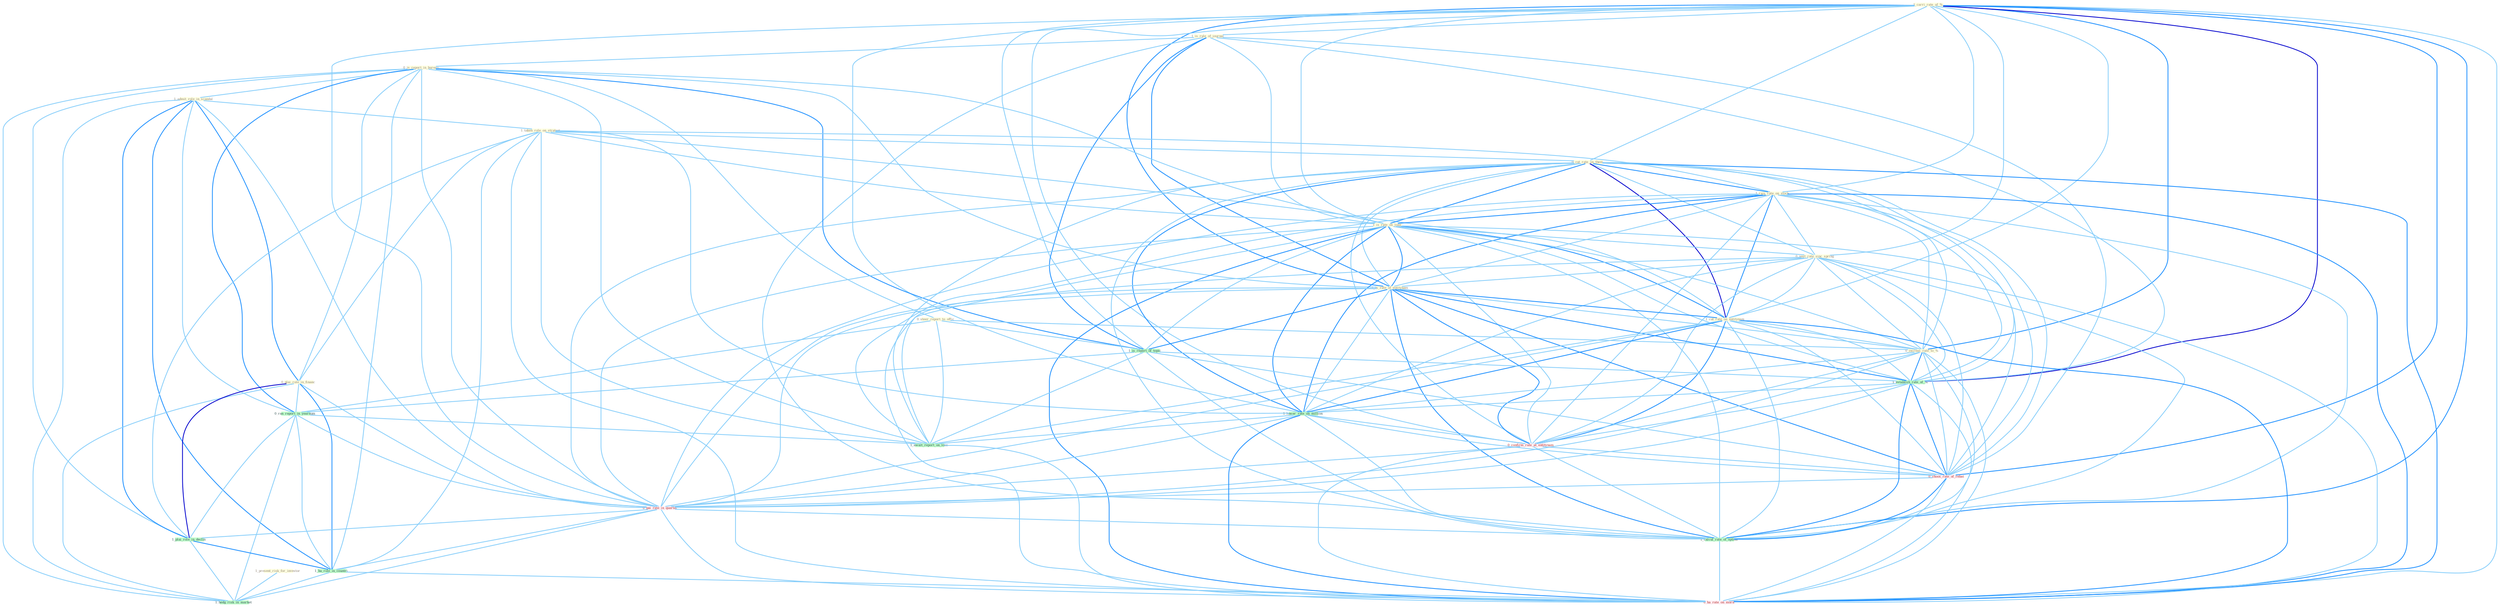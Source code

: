 Graph G{ 
    node
    [shape=polygon,style=filled,width=.5,height=.06,color="#BDFCC9",fixedsize=true,fontsize=4,
    fontcolor="#2f4f4f"];
    {node
    [color="#ffffe0", fontcolor="#8b7d6b"] "1_carri_rate_of_% " "1_is_rule_of_journal " "1_present_risk_for_investor " "0_is_report_in_bureau " "1_admit_role_in_scandal " "1_taken_role_on_strategi " "0_steer_report_to_offic " "0_cut_rate_on_them " "1_rais_rate_on_stock " "1_is_rate_on_loan " "0_post_rate_sinc_spring " "1_is_rate_of_entitynam " "0_plai_role_in_financ " "1_cut_rate_on_entitynam " "0_increas_rate_to_% "}
{node [color="#fff0f5", fontcolor="#b22222"] "0_confirm_rate_at_entitynam " "0_choos_rate_of_rebat " "0_pai_rate_in_quarter " "0_ha_rate_on_morn "}
edge [color="#B0E2FF"];

	"1_carri_rate_of_% " -- "1_is_rule_of_journal " [w="1", color="#87cefa" ];
	"1_carri_rate_of_% " -- "0_cut_rate_on_them " [w="1", color="#87cefa" ];
	"1_carri_rate_of_% " -- "1_rais_rate_on_stock " [w="1", color="#87cefa" ];
	"1_carri_rate_of_% " -- "1_is_rate_on_loan " [w="1", color="#87cefa" ];
	"1_carri_rate_of_% " -- "0_post_rate_sinc_spring " [w="1", color="#87cefa" ];
	"1_carri_rate_of_% " -- "1_is_rate_of_entitynam " [w="2", color="#1e90ff" , len=0.8];
	"1_carri_rate_of_% " -- "1_cut_rate_on_entitynam " [w="1", color="#87cefa" ];
	"1_carri_rate_of_% " -- "0_increas_rate_to_% " [w="2", color="#1e90ff" , len=0.8];
	"1_carri_rate_of_% " -- "1_is_report_of_topic " [w="1", color="#87cefa" ];
	"1_carri_rate_of_% " -- "1_establish_rate_of_% " [w="3", color="#0000cd" , len=0.6];
	"1_carri_rate_of_% " -- "1_lower_rate_on_million " [w="1", color="#87cefa" ];
	"1_carri_rate_of_% " -- "0_confirm_rate_at_entitynam " [w="1", color="#87cefa" ];
	"1_carri_rate_of_% " -- "0_choos_rate_of_rebat " [w="2", color="#1e90ff" , len=0.8];
	"1_carri_rate_of_% " -- "0_pai_rate_in_quarter " [w="1", color="#87cefa" ];
	"1_carri_rate_of_% " -- "1_calcul_rate_of_option " [w="2", color="#1e90ff" , len=0.8];
	"1_carri_rate_of_% " -- "0_ha_rate_on_morn " [w="1", color="#87cefa" ];
	"1_is_rule_of_journal " -- "0_is_report_in_bureau " [w="1", color="#87cefa" ];
	"1_is_rule_of_journal " -- "1_is_rate_on_loan " [w="1", color="#87cefa" ];
	"1_is_rule_of_journal " -- "1_is_rate_of_entitynam " [w="2", color="#1e90ff" , len=0.8];
	"1_is_rule_of_journal " -- "1_is_report_of_topic " [w="2", color="#1e90ff" , len=0.8];
	"1_is_rule_of_journal " -- "1_establish_rate_of_% " [w="1", color="#87cefa" ];
	"1_is_rule_of_journal " -- "0_choos_rate_of_rebat " [w="1", color="#87cefa" ];
	"1_is_rule_of_journal " -- "1_calcul_rate_of_option " [w="1", color="#87cefa" ];
	"1_present_risk_for_investor " -- "1_hedg_risk_in_market " [w="1", color="#87cefa" ];
	"0_is_report_in_bureau " -- "1_admit_role_in_scandal " [w="1", color="#87cefa" ];
	"0_is_report_in_bureau " -- "0_steer_report_to_offic " [w="1", color="#87cefa" ];
	"0_is_report_in_bureau " -- "1_is_rate_on_loan " [w="1", color="#87cefa" ];
	"0_is_report_in_bureau " -- "1_is_rate_of_entitynam " [w="1", color="#87cefa" ];
	"0_is_report_in_bureau " -- "0_plai_role_in_financ " [w="1", color="#87cefa" ];
	"0_is_report_in_bureau " -- "1_is_report_of_topic " [w="2", color="#1e90ff" , len=0.8];
	"0_is_report_in_bureau " -- "0_ran_report_in_yearnum " [w="2", color="#1e90ff" , len=0.8];
	"0_is_report_in_bureau " -- "1_await_report_on_loss " [w="1", color="#87cefa" ];
	"0_is_report_in_bureau " -- "0_pai_rate_in_quarter " [w="1", color="#87cefa" ];
	"0_is_report_in_bureau " -- "1_plai_role_in_declin " [w="1", color="#87cefa" ];
	"0_is_report_in_bureau " -- "1_ha_role_in_countri " [w="1", color="#87cefa" ];
	"0_is_report_in_bureau " -- "1_hedg_risk_in_market " [w="1", color="#87cefa" ];
	"1_admit_role_in_scandal " -- "1_taken_role_on_strategi " [w="1", color="#87cefa" ];
	"1_admit_role_in_scandal " -- "0_plai_role_in_financ " [w="2", color="#1e90ff" , len=0.8];
	"1_admit_role_in_scandal " -- "0_ran_report_in_yearnum " [w="1", color="#87cefa" ];
	"1_admit_role_in_scandal " -- "0_pai_rate_in_quarter " [w="1", color="#87cefa" ];
	"1_admit_role_in_scandal " -- "1_plai_role_in_declin " [w="2", color="#1e90ff" , len=0.8];
	"1_admit_role_in_scandal " -- "1_ha_role_in_countri " [w="2", color="#1e90ff" , len=0.8];
	"1_admit_role_in_scandal " -- "1_hedg_risk_in_market " [w="1", color="#87cefa" ];
	"1_taken_role_on_strategi " -- "0_cut_rate_on_them " [w="1", color="#87cefa" ];
	"1_taken_role_on_strategi " -- "1_rais_rate_on_stock " [w="1", color="#87cefa" ];
	"1_taken_role_on_strategi " -- "1_is_rate_on_loan " [w="1", color="#87cefa" ];
	"1_taken_role_on_strategi " -- "0_plai_role_in_financ " [w="1", color="#87cefa" ];
	"1_taken_role_on_strategi " -- "1_cut_rate_on_entitynam " [w="1", color="#87cefa" ];
	"1_taken_role_on_strategi " -- "1_lower_rate_on_million " [w="1", color="#87cefa" ];
	"1_taken_role_on_strategi " -- "1_await_report_on_loss " [w="1", color="#87cefa" ];
	"1_taken_role_on_strategi " -- "1_plai_role_in_declin " [w="1", color="#87cefa" ];
	"1_taken_role_on_strategi " -- "1_ha_role_in_countri " [w="1", color="#87cefa" ];
	"1_taken_role_on_strategi " -- "0_ha_rate_on_morn " [w="1", color="#87cefa" ];
	"0_steer_report_to_offic " -- "0_increas_rate_to_% " [w="1", color="#87cefa" ];
	"0_steer_report_to_offic " -- "1_is_report_of_topic " [w="1", color="#87cefa" ];
	"0_steer_report_to_offic " -- "0_ran_report_in_yearnum " [w="1", color="#87cefa" ];
	"0_steer_report_to_offic " -- "1_await_report_on_loss " [w="1", color="#87cefa" ];
	"0_cut_rate_on_them " -- "1_rais_rate_on_stock " [w="2", color="#1e90ff" , len=0.8];
	"0_cut_rate_on_them " -- "1_is_rate_on_loan " [w="2", color="#1e90ff" , len=0.8];
	"0_cut_rate_on_them " -- "0_post_rate_sinc_spring " [w="1", color="#87cefa" ];
	"0_cut_rate_on_them " -- "1_is_rate_of_entitynam " [w="1", color="#87cefa" ];
	"0_cut_rate_on_them " -- "1_cut_rate_on_entitynam " [w="3", color="#0000cd" , len=0.6];
	"0_cut_rate_on_them " -- "0_increas_rate_to_% " [w="1", color="#87cefa" ];
	"0_cut_rate_on_them " -- "1_establish_rate_of_% " [w="1", color="#87cefa" ];
	"0_cut_rate_on_them " -- "1_lower_rate_on_million " [w="2", color="#1e90ff" , len=0.8];
	"0_cut_rate_on_them " -- "1_await_report_on_loss " [w="1", color="#87cefa" ];
	"0_cut_rate_on_them " -- "0_confirm_rate_at_entitynam " [w="1", color="#87cefa" ];
	"0_cut_rate_on_them " -- "0_choos_rate_of_rebat " [w="1", color="#87cefa" ];
	"0_cut_rate_on_them " -- "0_pai_rate_in_quarter " [w="1", color="#87cefa" ];
	"0_cut_rate_on_them " -- "1_calcul_rate_of_option " [w="1", color="#87cefa" ];
	"0_cut_rate_on_them " -- "0_ha_rate_on_morn " [w="2", color="#1e90ff" , len=0.8];
	"1_rais_rate_on_stock " -- "1_is_rate_on_loan " [w="2", color="#1e90ff" , len=0.8];
	"1_rais_rate_on_stock " -- "0_post_rate_sinc_spring " [w="1", color="#87cefa" ];
	"1_rais_rate_on_stock " -- "1_is_rate_of_entitynam " [w="1", color="#87cefa" ];
	"1_rais_rate_on_stock " -- "1_cut_rate_on_entitynam " [w="2", color="#1e90ff" , len=0.8];
	"1_rais_rate_on_stock " -- "0_increas_rate_to_% " [w="1", color="#87cefa" ];
	"1_rais_rate_on_stock " -- "1_establish_rate_of_% " [w="1", color="#87cefa" ];
	"1_rais_rate_on_stock " -- "1_lower_rate_on_million " [w="2", color="#1e90ff" , len=0.8];
	"1_rais_rate_on_stock " -- "1_await_report_on_loss " [w="1", color="#87cefa" ];
	"1_rais_rate_on_stock " -- "0_confirm_rate_at_entitynam " [w="1", color="#87cefa" ];
	"1_rais_rate_on_stock " -- "0_choos_rate_of_rebat " [w="1", color="#87cefa" ];
	"1_rais_rate_on_stock " -- "0_pai_rate_in_quarter " [w="1", color="#87cefa" ];
	"1_rais_rate_on_stock " -- "1_calcul_rate_of_option " [w="1", color="#87cefa" ];
	"1_rais_rate_on_stock " -- "0_ha_rate_on_morn " [w="2", color="#1e90ff" , len=0.8];
	"1_is_rate_on_loan " -- "0_post_rate_sinc_spring " [w="1", color="#87cefa" ];
	"1_is_rate_on_loan " -- "1_is_rate_of_entitynam " [w="2", color="#1e90ff" , len=0.8];
	"1_is_rate_on_loan " -- "1_cut_rate_on_entitynam " [w="2", color="#1e90ff" , len=0.8];
	"1_is_rate_on_loan " -- "0_increas_rate_to_% " [w="1", color="#87cefa" ];
	"1_is_rate_on_loan " -- "1_is_report_of_topic " [w="1", color="#87cefa" ];
	"1_is_rate_on_loan " -- "1_establish_rate_of_% " [w="1", color="#87cefa" ];
	"1_is_rate_on_loan " -- "1_lower_rate_on_million " [w="2", color="#1e90ff" , len=0.8];
	"1_is_rate_on_loan " -- "1_await_report_on_loss " [w="1", color="#87cefa" ];
	"1_is_rate_on_loan " -- "0_confirm_rate_at_entitynam " [w="1", color="#87cefa" ];
	"1_is_rate_on_loan " -- "0_choos_rate_of_rebat " [w="1", color="#87cefa" ];
	"1_is_rate_on_loan " -- "0_pai_rate_in_quarter " [w="1", color="#87cefa" ];
	"1_is_rate_on_loan " -- "1_calcul_rate_of_option " [w="1", color="#87cefa" ];
	"1_is_rate_on_loan " -- "0_ha_rate_on_morn " [w="2", color="#1e90ff" , len=0.8];
	"0_post_rate_sinc_spring " -- "1_is_rate_of_entitynam " [w="1", color="#87cefa" ];
	"0_post_rate_sinc_spring " -- "1_cut_rate_on_entitynam " [w="1", color="#87cefa" ];
	"0_post_rate_sinc_spring " -- "0_increas_rate_to_% " [w="1", color="#87cefa" ];
	"0_post_rate_sinc_spring " -- "1_establish_rate_of_% " [w="1", color="#87cefa" ];
	"0_post_rate_sinc_spring " -- "1_lower_rate_on_million " [w="1", color="#87cefa" ];
	"0_post_rate_sinc_spring " -- "0_confirm_rate_at_entitynam " [w="1", color="#87cefa" ];
	"0_post_rate_sinc_spring " -- "0_choos_rate_of_rebat " [w="1", color="#87cefa" ];
	"0_post_rate_sinc_spring " -- "0_pai_rate_in_quarter " [w="1", color="#87cefa" ];
	"0_post_rate_sinc_spring " -- "1_calcul_rate_of_option " [w="1", color="#87cefa" ];
	"0_post_rate_sinc_spring " -- "0_ha_rate_on_morn " [w="1", color="#87cefa" ];
	"1_is_rate_of_entitynam " -- "1_cut_rate_on_entitynam " [w="2", color="#1e90ff" , len=0.8];
	"1_is_rate_of_entitynam " -- "0_increas_rate_to_% " [w="1", color="#87cefa" ];
	"1_is_rate_of_entitynam " -- "1_is_report_of_topic " [w="2", color="#1e90ff" , len=0.8];
	"1_is_rate_of_entitynam " -- "1_establish_rate_of_% " [w="2", color="#1e90ff" , len=0.8];
	"1_is_rate_of_entitynam " -- "1_lower_rate_on_million " [w="1", color="#87cefa" ];
	"1_is_rate_of_entitynam " -- "0_confirm_rate_at_entitynam " [w="2", color="#1e90ff" , len=0.8];
	"1_is_rate_of_entitynam " -- "0_choos_rate_of_rebat " [w="2", color="#1e90ff" , len=0.8];
	"1_is_rate_of_entitynam " -- "0_pai_rate_in_quarter " [w="1", color="#87cefa" ];
	"1_is_rate_of_entitynam " -- "1_calcul_rate_of_option " [w="2", color="#1e90ff" , len=0.8];
	"1_is_rate_of_entitynam " -- "0_ha_rate_on_morn " [w="1", color="#87cefa" ];
	"0_plai_role_in_financ " -- "0_ran_report_in_yearnum " [w="1", color="#87cefa" ];
	"0_plai_role_in_financ " -- "0_pai_rate_in_quarter " [w="1", color="#87cefa" ];
	"0_plai_role_in_financ " -- "1_plai_role_in_declin " [w="3", color="#0000cd" , len=0.6];
	"0_plai_role_in_financ " -- "1_ha_role_in_countri " [w="2", color="#1e90ff" , len=0.8];
	"0_plai_role_in_financ " -- "1_hedg_risk_in_market " [w="1", color="#87cefa" ];
	"1_cut_rate_on_entitynam " -- "0_increas_rate_to_% " [w="1", color="#87cefa" ];
	"1_cut_rate_on_entitynam " -- "1_establish_rate_of_% " [w="1", color="#87cefa" ];
	"1_cut_rate_on_entitynam " -- "1_lower_rate_on_million " [w="2", color="#1e90ff" , len=0.8];
	"1_cut_rate_on_entitynam " -- "1_await_report_on_loss " [w="1", color="#87cefa" ];
	"1_cut_rate_on_entitynam " -- "0_confirm_rate_at_entitynam " [w="2", color="#1e90ff" , len=0.8];
	"1_cut_rate_on_entitynam " -- "0_choos_rate_of_rebat " [w="1", color="#87cefa" ];
	"1_cut_rate_on_entitynam " -- "0_pai_rate_in_quarter " [w="1", color="#87cefa" ];
	"1_cut_rate_on_entitynam " -- "1_calcul_rate_of_option " [w="1", color="#87cefa" ];
	"1_cut_rate_on_entitynam " -- "0_ha_rate_on_morn " [w="2", color="#1e90ff" , len=0.8];
	"0_increas_rate_to_% " -- "1_establish_rate_of_% " [w="2", color="#1e90ff" , len=0.8];
	"0_increas_rate_to_% " -- "1_lower_rate_on_million " [w="1", color="#87cefa" ];
	"0_increas_rate_to_% " -- "0_confirm_rate_at_entitynam " [w="1", color="#87cefa" ];
	"0_increas_rate_to_% " -- "0_choos_rate_of_rebat " [w="1", color="#87cefa" ];
	"0_increas_rate_to_% " -- "0_pai_rate_in_quarter " [w="1", color="#87cefa" ];
	"0_increas_rate_to_% " -- "1_calcul_rate_of_option " [w="1", color="#87cefa" ];
	"0_increas_rate_to_% " -- "0_ha_rate_on_morn " [w="1", color="#87cefa" ];
	"1_is_report_of_topic " -- "0_ran_report_in_yearnum " [w="1", color="#87cefa" ];
	"1_is_report_of_topic " -- "1_establish_rate_of_% " [w="1", color="#87cefa" ];
	"1_is_report_of_topic " -- "1_await_report_on_loss " [w="1", color="#87cefa" ];
	"1_is_report_of_topic " -- "0_choos_rate_of_rebat " [w="1", color="#87cefa" ];
	"1_is_report_of_topic " -- "1_calcul_rate_of_option " [w="1", color="#87cefa" ];
	"0_ran_report_in_yearnum " -- "1_await_report_on_loss " [w="1", color="#87cefa" ];
	"0_ran_report_in_yearnum " -- "0_pai_rate_in_quarter " [w="1", color="#87cefa" ];
	"0_ran_report_in_yearnum " -- "1_plai_role_in_declin " [w="1", color="#87cefa" ];
	"0_ran_report_in_yearnum " -- "1_ha_role_in_countri " [w="1", color="#87cefa" ];
	"0_ran_report_in_yearnum " -- "1_hedg_risk_in_market " [w="1", color="#87cefa" ];
	"1_establish_rate_of_% " -- "1_lower_rate_on_million " [w="1", color="#87cefa" ];
	"1_establish_rate_of_% " -- "0_confirm_rate_at_entitynam " [w="1", color="#87cefa" ];
	"1_establish_rate_of_% " -- "0_choos_rate_of_rebat " [w="2", color="#1e90ff" , len=0.8];
	"1_establish_rate_of_% " -- "0_pai_rate_in_quarter " [w="1", color="#87cefa" ];
	"1_establish_rate_of_% " -- "1_calcul_rate_of_option " [w="2", color="#1e90ff" , len=0.8];
	"1_establish_rate_of_% " -- "0_ha_rate_on_morn " [w="1", color="#87cefa" ];
	"1_lower_rate_on_million " -- "1_await_report_on_loss " [w="1", color="#87cefa" ];
	"1_lower_rate_on_million " -- "0_confirm_rate_at_entitynam " [w="1", color="#87cefa" ];
	"1_lower_rate_on_million " -- "0_choos_rate_of_rebat " [w="1", color="#87cefa" ];
	"1_lower_rate_on_million " -- "0_pai_rate_in_quarter " [w="1", color="#87cefa" ];
	"1_lower_rate_on_million " -- "1_calcul_rate_of_option " [w="1", color="#87cefa" ];
	"1_lower_rate_on_million " -- "0_ha_rate_on_morn " [w="2", color="#1e90ff" , len=0.8];
	"1_await_report_on_loss " -- "0_ha_rate_on_morn " [w="1", color="#87cefa" ];
	"0_confirm_rate_at_entitynam " -- "0_choos_rate_of_rebat " [w="1", color="#87cefa" ];
	"0_confirm_rate_at_entitynam " -- "0_pai_rate_in_quarter " [w="1", color="#87cefa" ];
	"0_confirm_rate_at_entitynam " -- "1_calcul_rate_of_option " [w="1", color="#87cefa" ];
	"0_confirm_rate_at_entitynam " -- "0_ha_rate_on_morn " [w="1", color="#87cefa" ];
	"0_choos_rate_of_rebat " -- "0_pai_rate_in_quarter " [w="1", color="#87cefa" ];
	"0_choos_rate_of_rebat " -- "1_calcul_rate_of_option " [w="2", color="#1e90ff" , len=0.8];
	"0_choos_rate_of_rebat " -- "0_ha_rate_on_morn " [w="1", color="#87cefa" ];
	"0_pai_rate_in_quarter " -- "1_calcul_rate_of_option " [w="1", color="#87cefa" ];
	"0_pai_rate_in_quarter " -- "1_plai_role_in_declin " [w="1", color="#87cefa" ];
	"0_pai_rate_in_quarter " -- "1_ha_role_in_countri " [w="1", color="#87cefa" ];
	"0_pai_rate_in_quarter " -- "1_hedg_risk_in_market " [w="1", color="#87cefa" ];
	"0_pai_rate_in_quarter " -- "0_ha_rate_on_morn " [w="1", color="#87cefa" ];
	"1_calcul_rate_of_option " -- "0_ha_rate_on_morn " [w="1", color="#87cefa" ];
	"1_plai_role_in_declin " -- "1_ha_role_in_countri " [w="2", color="#1e90ff" , len=0.8];
	"1_plai_role_in_declin " -- "1_hedg_risk_in_market " [w="1", color="#87cefa" ];
	"1_ha_role_in_countri " -- "1_hedg_risk_in_market " [w="1", color="#87cefa" ];
	"1_ha_role_in_countri " -- "0_ha_rate_on_morn " [w="1", color="#87cefa" ];
}